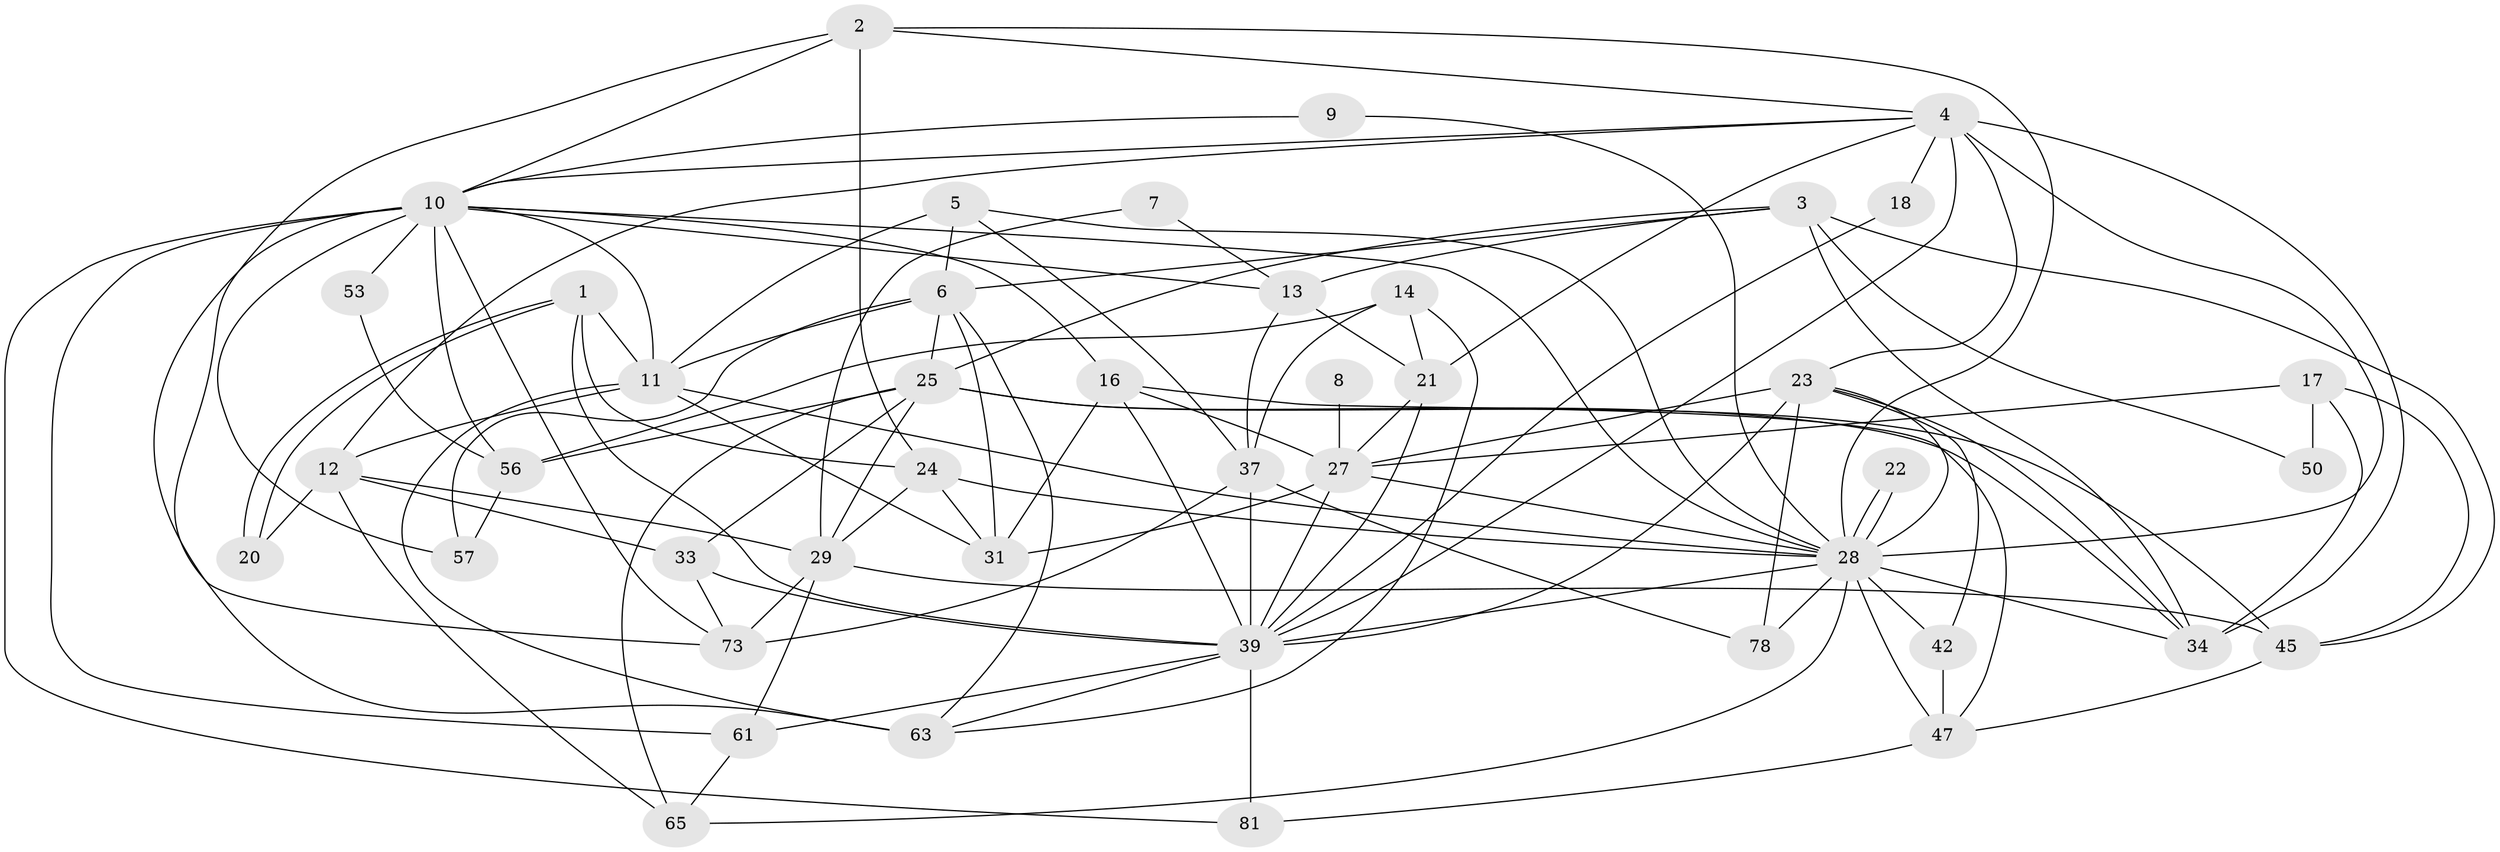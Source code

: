// original degree distribution, {6: 0.0898876404494382, 4: 0.30337078651685395, 2: 0.10112359550561797, 5: 0.19101123595505617, 7: 0.02247191011235955, 3: 0.2808988764044944, 8: 0.011235955056179775}
// Generated by graph-tools (version 1.1) at 2025/15/03/09/25 04:15:17]
// undirected, 44 vertices, 117 edges
graph export_dot {
graph [start="1"]
  node [color=gray90,style=filled];
  1;
  2 [super="+36"];
  3 [super="+43"];
  4 [super="+69+35"];
  5;
  6 [super="+19"];
  7;
  8;
  9;
  10 [super="+52+15"];
  11 [super="+32"];
  12 [super="+51"];
  13;
  14;
  16 [super="+79"];
  17;
  18;
  20 [super="+66"];
  21;
  22;
  23 [super="+26"];
  24 [super="+72"];
  25 [super="+30+80"];
  27 [super="+54"];
  28 [super="+67+38"];
  29 [super="+74+85"];
  31;
  33;
  34 [super="+44"];
  37 [super="+46+62"];
  39 [super="+60+59"];
  42;
  45 [super="+49"];
  47;
  50;
  53;
  56 [super="+76"];
  57 [super="+88"];
  61 [super="+71"];
  63 [super="+82"];
  65 [super="+75+86"];
  73;
  78;
  81;
  1 -- 39;
  1 -- 20 [weight=2];
  1 -- 20;
  1 -- 24;
  1 -- 11;
  2 -- 4;
  2 -- 24;
  2 -- 73;
  2 -- 10 [weight=2];
  2 -- 28 [weight=2];
  3 -- 6;
  3 -- 34;
  3 -- 50;
  3 -- 25;
  3 -- 13;
  3 -- 45;
  4 -- 23;
  4 -- 39;
  4 -- 18;
  4 -- 34;
  4 -- 28 [weight=2];
  4 -- 21;
  4 -- 10;
  4 -- 12;
  5 -- 37;
  5 -- 28;
  5 -- 6;
  5 -- 11;
  6 -- 63;
  6 -- 31;
  6 -- 25 [weight=2];
  6 -- 57;
  6 -- 11;
  7 -- 13;
  7 -- 29;
  8 -- 27 [weight=2];
  9 -- 10;
  9 -- 28;
  10 -- 63 [weight=2];
  10 -- 73;
  10 -- 57 [weight=2];
  10 -- 11;
  10 -- 81;
  10 -- 61;
  10 -- 53 [weight=2];
  10 -- 56;
  10 -- 13;
  10 -- 16;
  10 -- 28;
  11 -- 12;
  11 -- 31;
  11 -- 63;
  11 -- 28;
  12 -- 33;
  12 -- 65;
  12 -- 20;
  12 -- 29;
  13 -- 21;
  13 -- 37;
  14 -- 21;
  14 -- 56;
  14 -- 63;
  14 -- 37;
  16 -- 31;
  16 -- 47;
  16 -- 27;
  16 -- 39 [weight=2];
  17 -- 34;
  17 -- 45;
  17 -- 50;
  17 -- 27;
  18 -- 39;
  21 -- 39;
  21 -- 27;
  22 -- 28 [weight=2];
  22 -- 28;
  23 -- 42;
  23 -- 78;
  23 -- 34;
  23 -- 39;
  23 -- 27;
  23 -- 28 [weight=2];
  24 -- 29;
  24 -- 31;
  24 -- 28;
  25 -- 33;
  25 -- 34;
  25 -- 29;
  25 -- 65;
  25 -- 45;
  25 -- 56;
  27 -- 39;
  27 -- 31;
  27 -- 28;
  28 -- 39;
  28 -- 34;
  28 -- 78;
  28 -- 47;
  28 -- 65;
  28 -- 42;
  29 -- 73;
  29 -- 61;
  29 -- 45;
  33 -- 73;
  33 -- 39;
  37 -- 78;
  37 -- 73;
  37 -- 39;
  39 -- 81;
  39 -- 61;
  39 -- 63;
  42 -- 47;
  45 -- 47;
  47 -- 81;
  53 -- 56;
  56 -- 57;
  61 -- 65;
}
